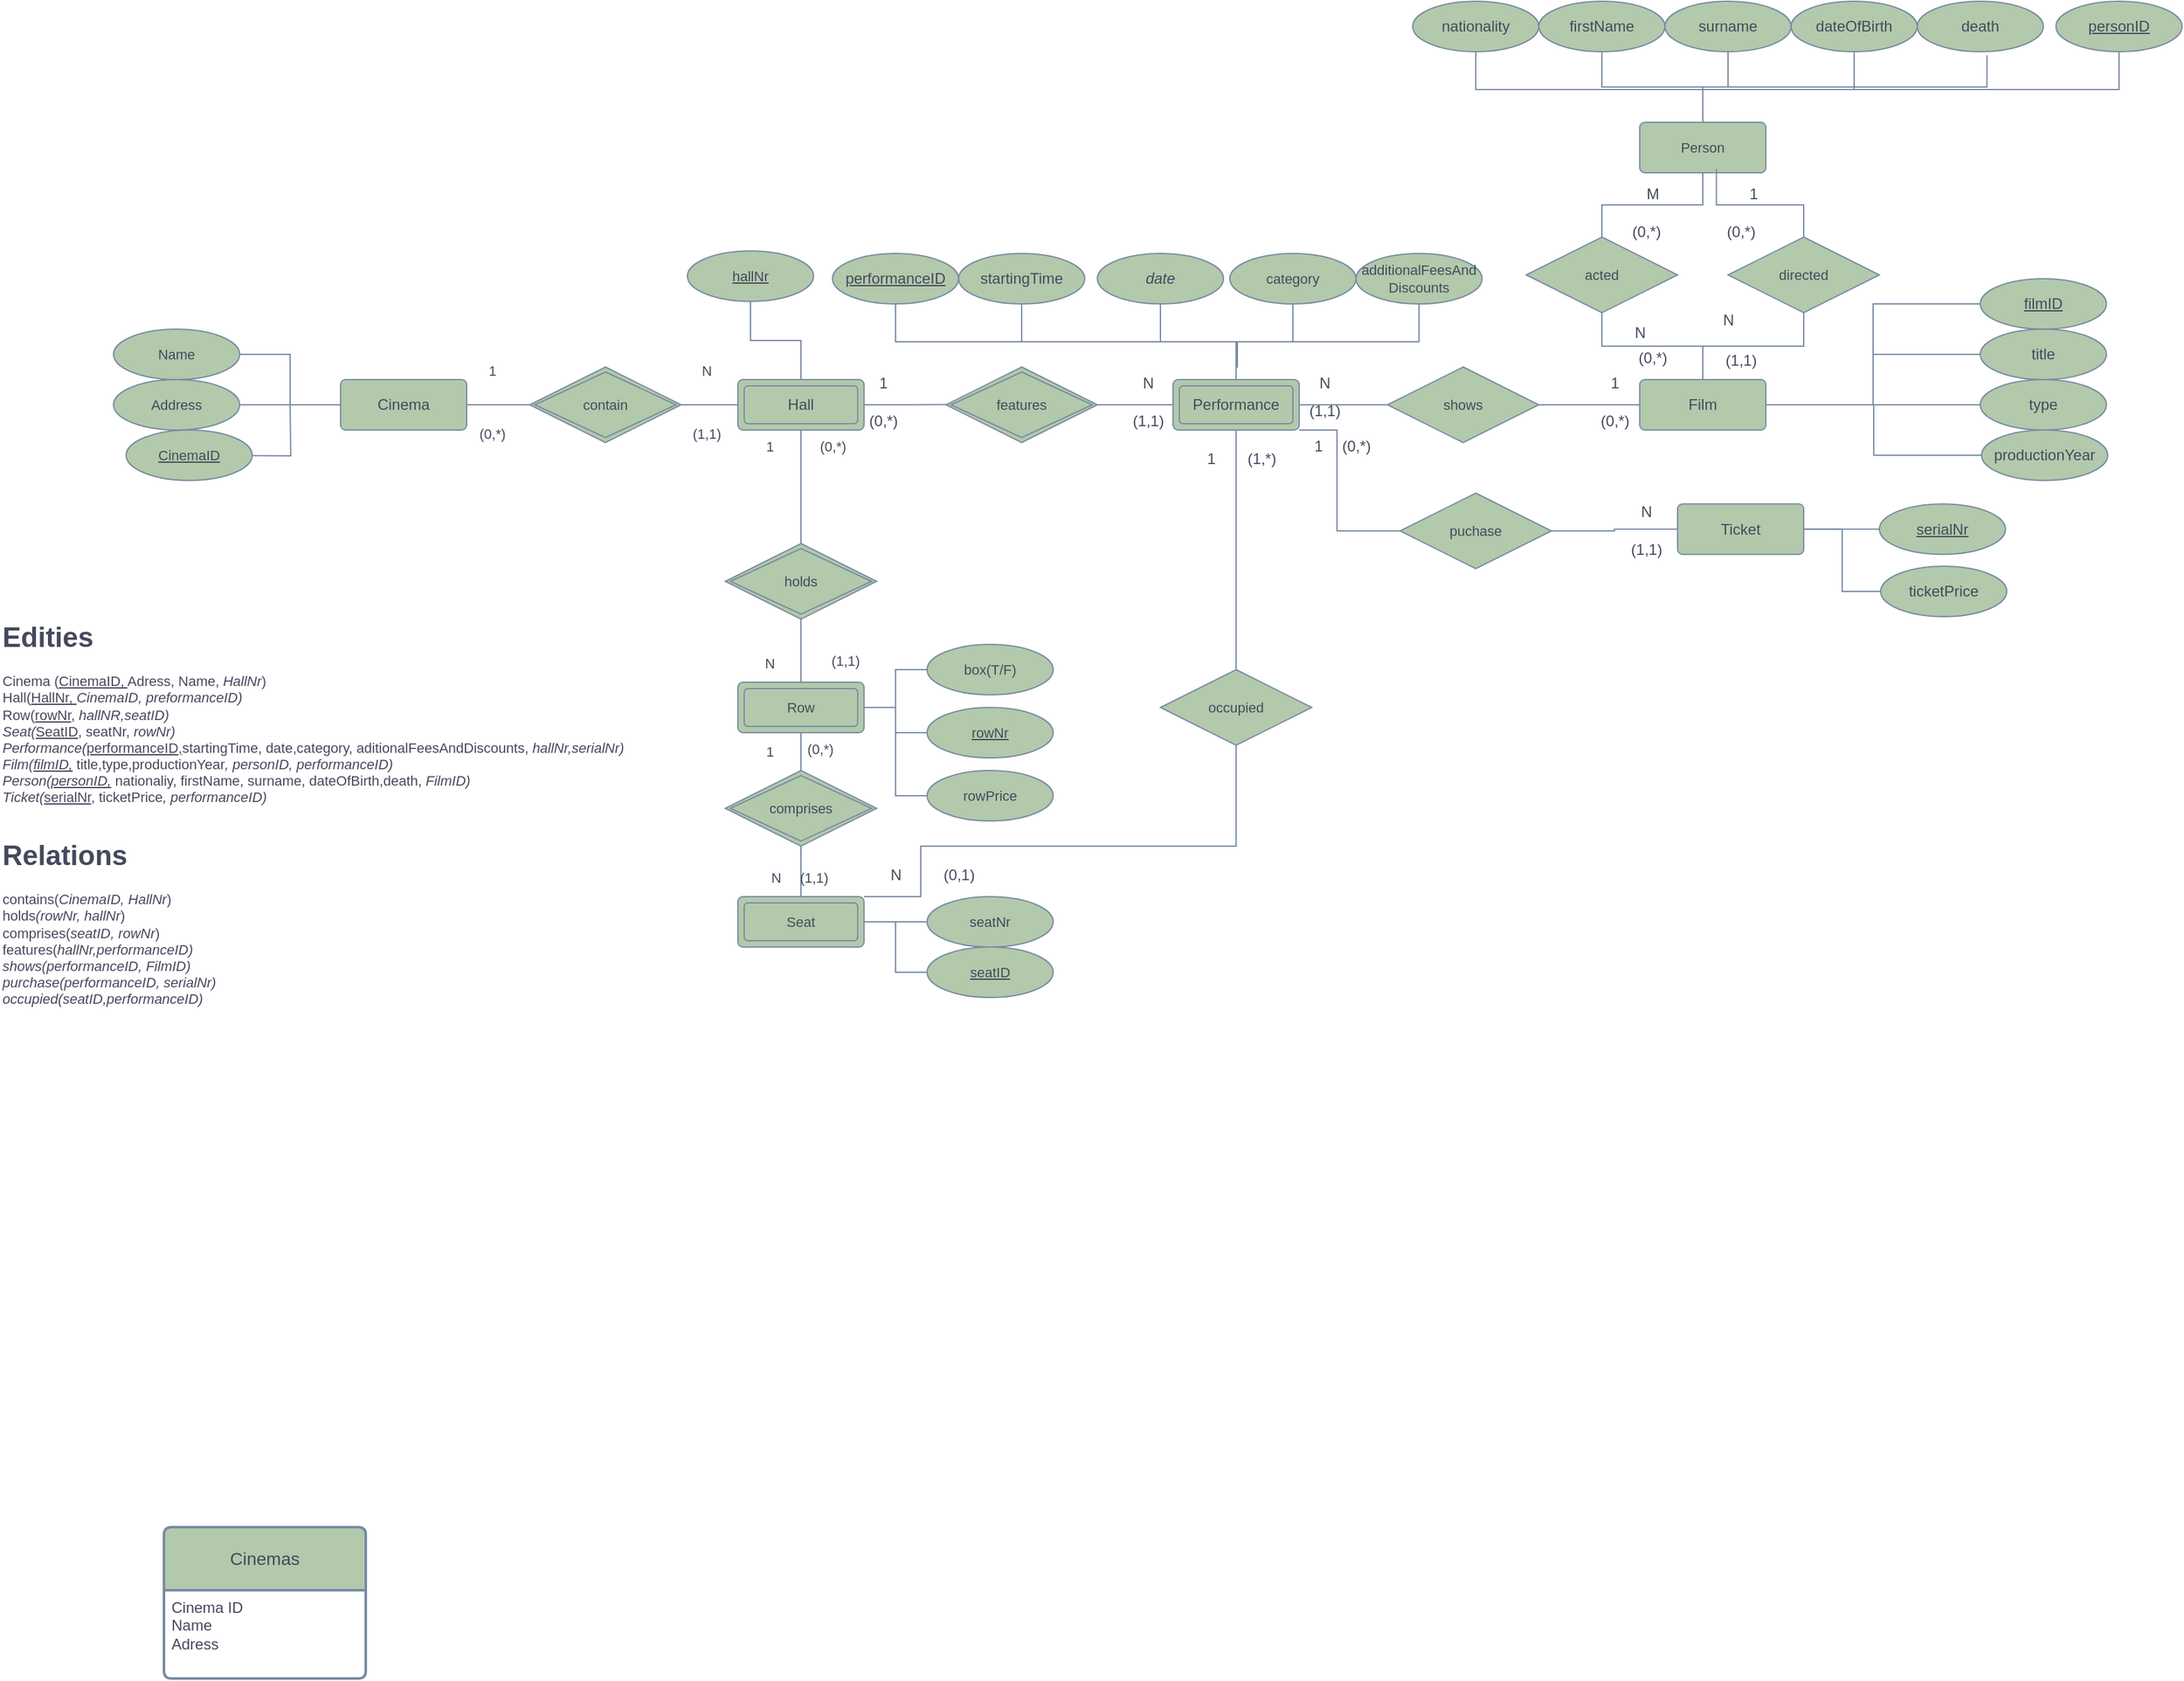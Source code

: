 <mxfile version="26.2.2">
  <diagram name="Seite-1" id="GrV4pbB2SSrvfmWI_e5-">
    <mxGraphModel dx="1853" dy="1804" grid="1" gridSize="10" guides="1" tooltips="1" connect="1" arrows="1" fold="1" page="1" pageScale="1" pageWidth="827" pageHeight="1169" math="0" shadow="0">
      <root>
        <mxCell id="0" />
        <mxCell id="1" parent="0" />
        <mxCell id="GSLwuLtplchv7FERaUMP-1" value="Cinemas" style="swimlane;childLayout=stackLayout;horizontal=1;startSize=50;horizontalStack=0;rounded=1;fontSize=14;fontStyle=0;strokeWidth=2;resizeParent=0;resizeLast=1;shadow=0;dashed=0;align=center;arcSize=4;whiteSpace=wrap;html=1;labelBackgroundColor=none;fillColor=#B2C9AB;strokeColor=#788AA3;fontColor=#46495D;" parent="1" vertex="1">
          <mxGeometry x="-170" y="1010" width="160" height="120" as="geometry" />
        </mxCell>
        <mxCell id="GSLwuLtplchv7FERaUMP-2" value="&lt;div&gt;Cinema ID&lt;/div&gt;Name&lt;div&gt;Adress&lt;/div&gt;" style="align=left;strokeColor=none;fillColor=none;spacingLeft=4;spacingRight=4;fontSize=12;verticalAlign=top;resizable=0;rotatable=0;part=1;html=1;whiteSpace=wrap;labelBackgroundColor=none;fontColor=#46495D;" parent="GSLwuLtplchv7FERaUMP-1" vertex="1">
          <mxGeometry y="50" width="160" height="70" as="geometry" />
        </mxCell>
        <mxCell id="36xcUVD_AX8S52_cwjdj-3" value="Hall" style="rounded=1;arcSize=10;whiteSpace=wrap;html=1;align=center;strokeColor=#788AA3;fontColor=#46495D;fillColor=#B2C9AB;labelBackgroundColor=none;shape=ext;margin=3;double=1;" parent="1" vertex="1">
          <mxGeometry x="285" y="100" width="100" height="40" as="geometry" />
        </mxCell>
        <mxCell id="36xcUVD_AX8S52_cwjdj-8" style="edgeStyle=orthogonalEdgeStyle;rounded=0;orthogonalLoop=1;jettySize=auto;html=1;strokeColor=#788AA3;fontColor=default;fillColor=#B2C9AB;endArrow=none;startFill=0;labelBackgroundColor=none;exitX=1;exitY=0.5;exitDx=0;exitDy=0;" parent="1" source="36xcUVD_AX8S52_cwjdj-88" target="36xcUVD_AX8S52_cwjdj-3" edge="1">
          <mxGeometry relative="1" as="geometry">
            <mxPoint x="240" y="120" as="sourcePoint" />
          </mxGeometry>
        </mxCell>
        <mxCell id="36xcUVD_AX8S52_cwjdj-5" value="Cinema" style="rounded=1;arcSize=10;whiteSpace=wrap;html=1;align=center;strokeColor=#788AA3;fontColor=#46495D;fillColor=#B2C9AB;labelBackgroundColor=none;" parent="1" vertex="1">
          <mxGeometry x="-30" y="100" width="100" height="40" as="geometry" />
        </mxCell>
        <mxCell id="36xcUVD_AX8S52_cwjdj-22" style="edgeStyle=orthogonalEdgeStyle;shape=connector;rounded=0;orthogonalLoop=1;jettySize=auto;html=1;entryX=0;entryY=0.5;entryDx=0;entryDy=0;strokeColor=#788AA3;align=center;verticalAlign=middle;fontFamily=Helvetica;fontSize=11;fontColor=default;labelBackgroundColor=none;startFill=0;endArrow=none;fillColor=#B2C9AB;" parent="1" source="36xcUVD_AX8S52_cwjdj-24" target="36xcUVD_AX8S52_cwjdj-21" edge="1">
          <mxGeometry relative="1" as="geometry" />
        </mxCell>
        <mxCell id="36xcUVD_AX8S52_cwjdj-26" style="edgeStyle=orthogonalEdgeStyle;shape=connector;rounded=0;orthogonalLoop=1;jettySize=auto;html=1;exitX=0.5;exitY=0;exitDx=0;exitDy=0;entryX=0.5;entryY=1;entryDx=0;entryDy=0;strokeColor=#788AA3;align=center;verticalAlign=middle;fontFamily=Helvetica;fontSize=11;fontColor=default;labelBackgroundColor=none;startFill=0;endArrow=none;fillColor=#B2C9AB;" parent="1" source="36xcUVD_AX8S52_cwjdj-28" target="36xcUVD_AX8S52_cwjdj-25" edge="1">
          <mxGeometry relative="1" as="geometry" />
        </mxCell>
        <mxCell id="36xcUVD_AX8S52_cwjdj-131" style="edgeStyle=orthogonalEdgeStyle;shape=connector;rounded=0;orthogonalLoop=1;jettySize=auto;html=1;exitX=0.5;exitY=0;exitDx=0;exitDy=0;entryX=0.5;entryY=1;entryDx=0;entryDy=0;strokeColor=#788AA3;align=center;verticalAlign=middle;fontFamily=Helvetica;fontSize=11;fontColor=default;labelBackgroundColor=none;startFill=0;endArrow=none;fillColor=#B2C9AB;" parent="1" source="36xcUVD_AX8S52_cwjdj-7" target="36xcUVD_AX8S52_cwjdj-130" edge="1">
          <mxGeometry relative="1" as="geometry" />
        </mxCell>
        <mxCell id="36xcUVD_AX8S52_cwjdj-7" value="Film" style="rounded=1;arcSize=10;whiteSpace=wrap;html=1;align=center;strokeColor=#788AA3;fontColor=#46495D;fillColor=#B2C9AB;labelBackgroundColor=none;" parent="1" vertex="1">
          <mxGeometry x="1000" y="100" width="100" height="40" as="geometry" />
        </mxCell>
        <mxCell id="36xcUVD_AX8S52_cwjdj-10" value="" style="edgeStyle=orthogonalEdgeStyle;rounded=0;orthogonalLoop=1;jettySize=auto;html=1;strokeColor=#788AA3;fontColor=default;fillColor=#B2C9AB;endArrow=none;startFill=0;labelBackgroundColor=none;" parent="1" source="36xcUVD_AX8S52_cwjdj-5" edge="1">
          <mxGeometry relative="1" as="geometry">
            <mxPoint x="110" y="120" as="sourcePoint" />
            <mxPoint x="120" y="120" as="targetPoint" />
          </mxGeometry>
        </mxCell>
        <mxCell id="36xcUVD_AX8S52_cwjdj-14" value="" style="edgeStyle=orthogonalEdgeStyle;shape=connector;rounded=0;orthogonalLoop=1;jettySize=auto;html=1;entryX=0.044;entryY=0.495;entryDx=0;entryDy=0;strokeColor=#788AA3;align=center;verticalAlign=middle;fontFamily=Helvetica;fontSize=11;fontColor=default;labelBackgroundColor=none;startFill=0;endArrow=none;fillColor=#B2C9AB;entryPerimeter=0;" parent="1" source="36xcUVD_AX8S52_cwjdj-3" target="36xcUVD_AX8S52_cwjdj-93" edge="1">
          <mxGeometry relative="1" as="geometry">
            <mxPoint x="380" y="120" as="sourcePoint" />
            <mxPoint x="450" y="120" as="targetPoint" />
          </mxGeometry>
        </mxCell>
        <mxCell id="36xcUVD_AX8S52_cwjdj-54" style="edgeStyle=orthogonalEdgeStyle;rounded=0;orthogonalLoop=1;jettySize=auto;html=1;exitX=1;exitY=0.5;exitDx=0;exitDy=0;entryX=0;entryY=0.5;entryDx=0;entryDy=0;strokeColor=#788AA3;fontColor=default;fillColor=#B2C9AB;endArrow=none;startFill=0;labelBackgroundColor=none;" parent="1" source="36xcUVD_AX8S52_cwjdj-93" target="36xcUVD_AX8S52_cwjdj-53" edge="1">
          <mxGeometry relative="1" as="geometry">
            <mxPoint x="570" y="120" as="sourcePoint" />
          </mxGeometry>
        </mxCell>
        <mxCell id="36xcUVD_AX8S52_cwjdj-15" value="Row" style="rounded=1;arcSize=10;whiteSpace=wrap;html=1;align=center;strokeColor=#788AA3;fontFamily=Helvetica;fontSize=11;fontColor=#46495D;labelBackgroundColor=none;fillColor=#B2C9AB;shape=ext;margin=3;double=1;" parent="1" vertex="1">
          <mxGeometry x="285" y="340.0" width="100" height="40" as="geometry" />
        </mxCell>
        <mxCell id="36xcUVD_AX8S52_cwjdj-21" value="Ticket" style="rounded=1;arcSize=10;whiteSpace=wrap;html=1;align=center;strokeColor=#788AA3;fontColor=#46495D;fillColor=#B2C9AB;labelBackgroundColor=none;" parent="1" vertex="1">
          <mxGeometry x="1030" y="198.6" width="100" height="40" as="geometry" />
        </mxCell>
        <mxCell id="36xcUVD_AX8S52_cwjdj-24" value="puchase" style="shape=rhombus;perimeter=rhombusPerimeter;whiteSpace=wrap;html=1;align=center;strokeColor=#788AA3;fontFamily=Helvetica;fontSize=11;fontColor=#46495D;labelBackgroundColor=none;fillColor=#B2C9AB;" parent="1" vertex="1">
          <mxGeometry x="810" y="190" width="120" height="60" as="geometry" />
        </mxCell>
        <mxCell id="36xcUVD_AX8S52_cwjdj-133" style="edgeStyle=orthogonalEdgeStyle;shape=connector;rounded=0;orthogonalLoop=1;jettySize=auto;html=1;strokeColor=#788AA3;align=center;verticalAlign=middle;fontFamily=Helvetica;fontSize=11;fontColor=default;labelBackgroundColor=none;startFill=0;endArrow=none;fillColor=#B2C9AB;" parent="1" source="36xcUVD_AX8S52_cwjdj-25" target="36xcUVD_AX8S52_cwjdj-84" edge="1">
          <mxGeometry relative="1" as="geometry">
            <Array as="points">
              <mxPoint x="1050" y="-130" />
              <mxPoint x="870" y="-130" />
            </Array>
          </mxGeometry>
        </mxCell>
        <mxCell id="36xcUVD_AX8S52_cwjdj-134" style="edgeStyle=orthogonalEdgeStyle;shape=connector;rounded=0;orthogonalLoop=1;jettySize=auto;html=1;exitX=0.5;exitY=0;exitDx=0;exitDy=0;entryX=0.5;entryY=1;entryDx=0;entryDy=0;strokeColor=#788AA3;align=center;verticalAlign=middle;fontFamily=Helvetica;fontSize=11;fontColor=default;labelBackgroundColor=none;startFill=0;endArrow=none;fillColor=#B2C9AB;" parent="1" source="36xcUVD_AX8S52_cwjdj-25" target="36xcUVD_AX8S52_cwjdj-83" edge="1">
          <mxGeometry relative="1" as="geometry" />
        </mxCell>
        <mxCell id="36xcUVD_AX8S52_cwjdj-135" style="edgeStyle=orthogonalEdgeStyle;shape=connector;rounded=0;orthogonalLoop=1;jettySize=auto;html=1;entryX=0.5;entryY=1;entryDx=0;entryDy=0;strokeColor=#788AA3;align=center;verticalAlign=middle;fontFamily=Helvetica;fontSize=11;fontColor=default;labelBackgroundColor=none;startFill=0;endArrow=none;fillColor=#B2C9AB;" parent="1" source="36xcUVD_AX8S52_cwjdj-25" target="36xcUVD_AX8S52_cwjdj-82" edge="1">
          <mxGeometry relative="1" as="geometry" />
        </mxCell>
        <mxCell id="36xcUVD_AX8S52_cwjdj-136" style="edgeStyle=orthogonalEdgeStyle;shape=connector;rounded=0;orthogonalLoop=1;jettySize=auto;html=1;entryX=0.5;entryY=1;entryDx=0;entryDy=0;strokeColor=#788AA3;align=center;verticalAlign=middle;fontFamily=Helvetica;fontSize=11;fontColor=default;labelBackgroundColor=none;startFill=0;endArrow=none;fillColor=#B2C9AB;" parent="1" source="36xcUVD_AX8S52_cwjdj-25" target="36xcUVD_AX8S52_cwjdj-86" edge="1">
          <mxGeometry relative="1" as="geometry">
            <Array as="points">
              <mxPoint x="1050" y="-130" />
              <mxPoint x="1170" y="-130" />
            </Array>
          </mxGeometry>
        </mxCell>
        <mxCell id="36xcUVD_AX8S52_cwjdj-25" value="Person" style="rounded=1;arcSize=10;whiteSpace=wrap;html=1;align=center;strokeColor=#788AA3;fontFamily=Helvetica;fontSize=11;fontColor=#46495D;labelBackgroundColor=none;fillColor=#B2C9AB;" parent="1" vertex="1">
          <mxGeometry x="1000" y="-104" width="100" height="40" as="geometry" />
        </mxCell>
        <mxCell id="36xcUVD_AX8S52_cwjdj-27" value="" style="edgeStyle=orthogonalEdgeStyle;shape=connector;rounded=0;orthogonalLoop=1;jettySize=auto;html=1;exitX=0.5;exitY=0;exitDx=0;exitDy=0;entryX=0.5;entryY=1;entryDx=0;entryDy=0;strokeColor=#788AA3;align=center;verticalAlign=middle;fontFamily=Helvetica;fontSize=11;fontColor=default;labelBackgroundColor=none;startFill=0;endArrow=none;fillColor=#B2C9AB;" parent="1" source="36xcUVD_AX8S52_cwjdj-7" target="36xcUVD_AX8S52_cwjdj-28" edge="1">
          <mxGeometry relative="1" as="geometry">
            <mxPoint x="1050" y="97" as="sourcePoint" />
            <mxPoint x="1050" y="-3" as="targetPoint" />
          </mxGeometry>
        </mxCell>
        <mxCell id="36xcUVD_AX8S52_cwjdj-28" value="acted" style="shape=rhombus;perimeter=rhombusPerimeter;whiteSpace=wrap;html=1;align=center;strokeColor=#788AA3;fontFamily=Helvetica;fontSize=11;fontColor=#46495D;labelBackgroundColor=none;fillColor=#B2C9AB;" parent="1" vertex="1">
          <mxGeometry x="910" y="-13" width="120" height="60" as="geometry" />
        </mxCell>
        <mxCell id="36xcUVD_AX8S52_cwjdj-39" style="edgeStyle=orthogonalEdgeStyle;shape=connector;rounded=0;orthogonalLoop=1;jettySize=auto;html=1;exitX=1;exitY=0.5;exitDx=0;exitDy=0;entryX=0;entryY=0.5;entryDx=0;entryDy=0;strokeColor=#788AA3;align=center;verticalAlign=middle;fontFamily=Helvetica;fontSize=11;fontColor=default;labelBackgroundColor=none;startFill=0;endArrow=none;fillColor=#B2C9AB;" parent="1" source="36xcUVD_AX8S52_cwjdj-36" target="36xcUVD_AX8S52_cwjdj-5" edge="1">
          <mxGeometry relative="1" as="geometry" />
        </mxCell>
        <mxCell id="36xcUVD_AX8S52_cwjdj-36" value="Name" style="ellipse;whiteSpace=wrap;html=1;align=center;strokeColor=#788AA3;fontFamily=Helvetica;fontSize=11;fontColor=#46495D;labelBackgroundColor=none;fillColor=#B2C9AB;" parent="1" vertex="1">
          <mxGeometry x="-210" y="60" width="100" height="40" as="geometry" />
        </mxCell>
        <mxCell id="36xcUVD_AX8S52_cwjdj-40" style="edgeStyle=orthogonalEdgeStyle;shape=connector;rounded=0;orthogonalLoop=1;jettySize=auto;html=1;exitX=1;exitY=0.5;exitDx=0;exitDy=0;strokeColor=#788AA3;align=center;verticalAlign=middle;fontFamily=Helvetica;fontSize=11;fontColor=default;labelBackgroundColor=none;startFill=0;endArrow=none;fillColor=#B2C9AB;" parent="1" source="36xcUVD_AX8S52_cwjdj-37" edge="1">
          <mxGeometry relative="1" as="geometry">
            <mxPoint x="-30" y="120" as="targetPoint" />
          </mxGeometry>
        </mxCell>
        <mxCell id="36xcUVD_AX8S52_cwjdj-37" value="Address" style="ellipse;whiteSpace=wrap;html=1;align=center;strokeColor=#788AA3;fontFamily=Helvetica;fontSize=11;fontColor=#46495D;labelBackgroundColor=none;fillColor=#B2C9AB;" parent="1" vertex="1">
          <mxGeometry x="-210" y="100" width="100" height="40" as="geometry" />
        </mxCell>
        <mxCell id="36xcUVD_AX8S52_cwjdj-41" style="edgeStyle=orthogonalEdgeStyle;shape=connector;rounded=0;orthogonalLoop=1;jettySize=auto;html=1;strokeColor=#788AA3;align=center;verticalAlign=middle;fontFamily=Helvetica;fontSize=11;fontColor=default;labelBackgroundColor=none;startFill=0;endArrow=none;fillColor=#B2C9AB;" parent="1" edge="1">
          <mxGeometry relative="1" as="geometry">
            <mxPoint x="-70" y="120" as="targetPoint" />
            <mxPoint x="-140" y="160" as="sourcePoint" />
          </mxGeometry>
        </mxCell>
        <mxCell id="36xcUVD_AX8S52_cwjdj-38" value="&lt;u&gt;CinemaID&lt;/u&gt;" style="ellipse;whiteSpace=wrap;html=1;align=center;strokeColor=#788AA3;fontFamily=Helvetica;fontSize=11;fontColor=#46495D;labelBackgroundColor=none;fillColor=#B2C9AB;" parent="1" vertex="1">
          <mxGeometry x="-200" y="140" width="100" height="40" as="geometry" />
        </mxCell>
        <mxCell id="36xcUVD_AX8S52_cwjdj-44" value="&lt;h1 style=&quot;margin-top: 0px;&quot;&gt;Edities&amp;nbsp;&lt;/h1&gt;&lt;div&gt;Cinema (&lt;u&gt;CinemaID, &lt;/u&gt;Adress, Name, &lt;i&gt;HallNr&lt;/i&gt;)&lt;/div&gt;&lt;div&gt;Hall(&lt;u&gt;HallNr, &lt;/u&gt;&lt;i&gt;CinemaID, preformanceID)&lt;/i&gt;&lt;/div&gt;&lt;div&gt;Row(&lt;u&gt;rowNr&lt;/u&gt;, &lt;i&gt;hallNR,seatID)&lt;/i&gt;&lt;/div&gt;&lt;div&gt;&lt;i&gt;Seat(&lt;/i&gt;&lt;u&gt;SeatID,&lt;/u&gt;&amp;nbsp;seatNr, &lt;i&gt;rowNr)&lt;/i&gt;&lt;/div&gt;&lt;div&gt;&lt;i&gt;Performance(&lt;/i&gt;&lt;u style=&quot;&quot;&gt;performanceID&lt;/u&gt;&lt;u&gt;,&lt;/u&gt;startingTime, date,category, aditionalFeesAndDiscounts,&lt;span style=&quot;background-color: transparent; color: light-dark(rgb(70, 73, 93), rgb(170, 173, 190));&quot;&gt;&amp;nbsp;&lt;/span&gt;&lt;i style=&quot;background-color: transparent; color: light-dark(rgb(70, 73, 93), rgb(170, 173, 190));&quot;&gt;hallNr,serialNr)&lt;/i&gt;&lt;/div&gt;&lt;div&gt;&lt;span style=&quot;background-color: transparent; color: light-dark(rgb(70, 73, 93), rgb(170, 173, 190));&quot;&gt;&lt;i&gt;Film(&lt;/i&gt;&lt;u style=&quot;font-style: italic;&quot;&gt;filmID,&lt;/u&gt; title,type,productionYear&lt;/span&gt;&lt;i style=&quot;background-color: transparent; color: light-dark(rgb(70, 73, 93), rgb(170, 173, 190));&quot;&gt;, personID, performanceID)&lt;/i&gt;&lt;/div&gt;&lt;div&gt;&lt;span style=&quot;background-color: transparent; color: light-dark(rgb(70, 73, 93), rgb(170, 173, 190));&quot;&gt;&lt;i&gt;Person(&lt;/i&gt;&lt;u style=&quot;font-style: italic;&quot;&gt;personID,&lt;/u&gt;&amp;nbsp;nationaliy, firstName, surname, dateOfBirth,death,&lt;i&gt; FilmID)&lt;/i&gt;&lt;/span&gt;&lt;/div&gt;&lt;div&gt;&lt;span style=&quot;background-color: transparent; color: light-dark(rgb(70, 73, 93), rgb(170, 173, 190));&quot;&gt;&lt;i&gt;Ticket(&lt;/i&gt;&lt;u&gt;serialNr&lt;/u&gt;, ticketPrice&lt;i&gt;, performanceID)&lt;/i&gt;&lt;/span&gt;&lt;/div&gt;&lt;div&gt;&lt;i&gt;&lt;br&gt;&lt;/i&gt;&lt;/div&gt;&lt;div&gt;&lt;i&gt;&lt;br&gt;&lt;/i&gt;&lt;/div&gt;&lt;h1 style=&quot;margin-top: 0px;&quot;&gt;Relations&lt;/h1&gt;&lt;div&gt;contains(&lt;i&gt;CinemaID, HallNr&lt;/i&gt;)&lt;/div&gt;&lt;div&gt;holds&lt;i&gt;(rowNr, hallNr&lt;/i&gt;)&lt;/div&gt;&lt;div&gt;comprises(&lt;i&gt;seatID, rowNr&lt;/i&gt;)&lt;/div&gt;&lt;div&gt;features(&lt;i&gt;hallNr,performanceID)&lt;/i&gt;&lt;/div&gt;&lt;div&gt;&lt;i&gt;shows(performanceID, FilmID)&lt;/i&gt;&lt;/div&gt;&lt;div&gt;&lt;i&gt;purchase(performanceID, serialNr)&lt;/i&gt;&lt;/div&gt;&lt;div&gt;&lt;i&gt;occupied(seatID,performanceID)&lt;/i&gt;&lt;/div&gt;&lt;div&gt;&lt;br&gt;&lt;/div&gt;" style="text;html=1;whiteSpace=wrap;overflow=hidden;rounded=0;fontFamily=Helvetica;fontSize=11;fontColor=#46495D;labelBackgroundColor=none;" parent="1" vertex="1">
          <mxGeometry x="-300" y="284.6" width="520" height="490" as="geometry" />
        </mxCell>
        <mxCell id="36xcUVD_AX8S52_cwjdj-46" style="edgeStyle=orthogonalEdgeStyle;shape=connector;rounded=0;orthogonalLoop=1;jettySize=auto;html=1;strokeColor=#788AA3;align=center;verticalAlign=middle;fontFamily=Helvetica;fontSize=11;fontColor=default;labelBackgroundColor=none;startFill=0;endArrow=none;fillColor=#B2C9AB;" parent="1" source="36xcUVD_AX8S52_cwjdj-45" target="36xcUVD_AX8S52_cwjdj-3" edge="1">
          <mxGeometry relative="1" as="geometry" />
        </mxCell>
        <mxCell id="36xcUVD_AX8S52_cwjdj-45" value="&lt;u&gt;hallNr&lt;/u&gt;" style="ellipse;whiteSpace=wrap;html=1;align=center;strokeColor=#788AA3;fontFamily=Helvetica;fontSize=11;fontColor=#46495D;labelBackgroundColor=none;fillColor=#B2C9AB;" parent="1" vertex="1">
          <mxGeometry x="245" y="-2" width="100" height="40" as="geometry" />
        </mxCell>
        <mxCell id="36xcUVD_AX8S52_cwjdj-47" value="N" style="text;html=1;align=center;verticalAlign=middle;resizable=0;points=[];autosize=1;strokeColor=none;fillColor=none;fontFamily=Helvetica;fontSize=11;fontColor=#46495D;labelBackgroundColor=none;" parent="1" vertex="1">
          <mxGeometry x="245" y="78" width="30" height="30" as="geometry" />
        </mxCell>
        <mxCell id="36xcUVD_AX8S52_cwjdj-48" value="1" style="text;html=1;align=center;verticalAlign=middle;resizable=0;points=[];autosize=1;strokeColor=none;fillColor=none;fontFamily=Helvetica;fontSize=11;fontColor=#46495D;labelBackgroundColor=none;" parent="1" vertex="1">
          <mxGeometry x="75" y="78" width="30" height="30" as="geometry" />
        </mxCell>
        <mxCell id="36xcUVD_AX8S52_cwjdj-49" value="(0,*)" style="text;html=1;align=center;verticalAlign=middle;resizable=0;points=[];autosize=1;strokeColor=none;fillColor=none;fontFamily=Helvetica;fontSize=11;fontColor=#46495D;labelBackgroundColor=none;" parent="1" vertex="1">
          <mxGeometry x="70" y="128" width="40" height="30" as="geometry" />
        </mxCell>
        <mxCell id="36xcUVD_AX8S52_cwjdj-50" value="(1,1)" style="text;html=1;align=center;verticalAlign=middle;resizable=0;points=[];autosize=1;strokeColor=none;fillColor=none;fontFamily=Helvetica;fontSize=11;fontColor=#46495D;labelBackgroundColor=none;" parent="1" vertex="1">
          <mxGeometry x="235" y="128" width="50" height="30" as="geometry" />
        </mxCell>
        <mxCell id="36xcUVD_AX8S52_cwjdj-52" style="edgeStyle=orthogonalEdgeStyle;shape=connector;rounded=0;orthogonalLoop=1;jettySize=auto;html=1;strokeColor=#788AA3;align=center;verticalAlign=middle;fontFamily=Helvetica;fontSize=11;fontColor=default;labelBackgroundColor=none;startFill=0;endArrow=none;fillColor=#B2C9AB;entryX=1;entryY=0.5;entryDx=0;entryDy=0;exitX=0;exitY=0.5;exitDx=0;exitDy=0;" parent="1" source="36xcUVD_AX8S52_cwjdj-51" target="36xcUVD_AX8S52_cwjdj-7" edge="1">
          <mxGeometry relative="1" as="geometry">
            <mxPoint x="1270.0" y="100.004" as="sourcePoint" />
            <mxPoint x="1049.966" y="149.97" as="targetPoint" />
          </mxGeometry>
        </mxCell>
        <mxCell id="36xcUVD_AX8S52_cwjdj-51" value="&lt;u&gt;filmID&lt;/u&gt;" style="ellipse;whiteSpace=wrap;html=1;align=center;labelBackgroundColor=none;fillColor=#B2C9AB;strokeColor=#788AA3;fontColor=#46495D;" parent="1" vertex="1">
          <mxGeometry x="1270" y="20" width="100" height="40" as="geometry" />
        </mxCell>
        <mxCell id="36xcUVD_AX8S52_cwjdj-56" style="edgeStyle=orthogonalEdgeStyle;shape=connector;rounded=0;orthogonalLoop=1;jettySize=auto;html=1;exitX=1;exitY=0.5;exitDx=0;exitDy=0;entryX=0;entryY=0.5;entryDx=0;entryDy=0;strokeColor=#788AA3;align=center;verticalAlign=middle;fontFamily=Helvetica;fontSize=11;fontColor=default;labelBackgroundColor=none;startFill=0;endArrow=none;fillColor=#B2C9AB;" parent="1" source="36xcUVD_AX8S52_cwjdj-53" target="36xcUVD_AX8S52_cwjdj-55" edge="1">
          <mxGeometry relative="1" as="geometry" />
        </mxCell>
        <mxCell id="NE1lq5NuZVxHEz-jjoYr-4" style="edgeStyle=orthogonalEdgeStyle;rounded=0;orthogonalLoop=1;jettySize=auto;html=1;exitX=1;exitY=1;exitDx=0;exitDy=0;entryX=0;entryY=0.5;entryDx=0;entryDy=0;endArrow=none;startFill=0;labelBackgroundColor=none;strokeColor=#788AA3;fontColor=default;" parent="1" source="36xcUVD_AX8S52_cwjdj-53" target="36xcUVD_AX8S52_cwjdj-24" edge="1">
          <mxGeometry relative="1" as="geometry">
            <Array as="points">
              <mxPoint x="760" y="140" />
              <mxPoint x="760" y="220" />
            </Array>
          </mxGeometry>
        </mxCell>
        <mxCell id="36xcUVD_AX8S52_cwjdj-53" value="Performance" style="rounded=1;arcSize=10;whiteSpace=wrap;html=1;align=center;strokeColor=#788AA3;fontColor=#46495D;fillColor=#B2C9AB;labelBackgroundColor=none;shape=ext;margin=3;double=1;" parent="1" vertex="1">
          <mxGeometry x="630" y="100" width="100" height="40" as="geometry" />
        </mxCell>
        <mxCell id="36xcUVD_AX8S52_cwjdj-57" style="edgeStyle=orthogonalEdgeStyle;shape=connector;rounded=0;orthogonalLoop=1;jettySize=auto;html=1;exitX=1;exitY=0.5;exitDx=0;exitDy=0;strokeColor=#788AA3;align=center;verticalAlign=middle;fontFamily=Helvetica;fontSize=11;fontColor=default;labelBackgroundColor=none;startFill=0;endArrow=none;fillColor=#B2C9AB;entryX=0;entryY=0.5;entryDx=0;entryDy=0;" parent="1" source="36xcUVD_AX8S52_cwjdj-55" target="36xcUVD_AX8S52_cwjdj-7" edge="1">
          <mxGeometry relative="1" as="geometry">
            <mxPoint x="1010" y="120" as="targetPoint" />
          </mxGeometry>
        </mxCell>
        <mxCell id="36xcUVD_AX8S52_cwjdj-55" value="shows" style="shape=rhombus;perimeter=rhombusPerimeter;whiteSpace=wrap;html=1;align=center;strokeColor=#788AA3;fontFamily=Helvetica;fontSize=11;fontColor=#46495D;labelBackgroundColor=none;fillColor=#B2C9AB;" parent="1" vertex="1">
          <mxGeometry x="800" y="90" width="120" height="60" as="geometry" />
        </mxCell>
        <mxCell id="36xcUVD_AX8S52_cwjdj-60" style="edgeStyle=orthogonalEdgeStyle;shape=connector;rounded=0;orthogonalLoop=1;jettySize=auto;html=1;entryX=1;entryY=0.5;entryDx=0;entryDy=0;strokeColor=#788AA3;align=center;verticalAlign=middle;fontFamily=Helvetica;fontSize=11;fontColor=default;labelBackgroundColor=none;startFill=0;endArrow=none;fillColor=#B2C9AB;" parent="1" source="36xcUVD_AX8S52_cwjdj-59" target="36xcUVD_AX8S52_cwjdj-15" edge="1">
          <mxGeometry relative="1" as="geometry" />
        </mxCell>
        <mxCell id="36xcUVD_AX8S52_cwjdj-59" value="box(T/F)" style="ellipse;whiteSpace=wrap;html=1;align=center;strokeColor=#788AA3;fontFamily=Helvetica;fontSize=11;fontColor=#46495D;labelBackgroundColor=none;fillColor=#B2C9AB;" parent="1" vertex="1">
          <mxGeometry x="435" y="310" width="100" height="40" as="geometry" />
        </mxCell>
        <mxCell id="36xcUVD_AX8S52_cwjdj-62" value="" style="edgeStyle=orthogonalEdgeStyle;rounded=0;orthogonalLoop=1;jettySize=auto;html=1;strokeColor=#788AA3;fontColor=default;fillColor=#B2C9AB;entryX=0.5;entryY=0;entryDx=0;entryDy=0;endArrow=none;startFill=0;labelBackgroundColor=none;exitX=0.5;exitY=1;exitDx=0;exitDy=0;" parent="1" source="36xcUVD_AX8S52_cwjdj-3" target="36xcUVD_AX8S52_cwjdj-90" edge="1">
          <mxGeometry relative="1" as="geometry">
            <mxPoint x="330" y="140" as="sourcePoint" />
            <mxPoint x="330" y="158" as="targetPoint" />
          </mxGeometry>
        </mxCell>
        <mxCell id="36xcUVD_AX8S52_cwjdj-66" style="edgeStyle=orthogonalEdgeStyle;shape=connector;rounded=0;orthogonalLoop=1;jettySize=auto;html=1;entryX=0.5;entryY=1;entryDx=0;entryDy=0;strokeColor=#788AA3;align=center;verticalAlign=middle;fontFamily=Helvetica;fontSize=11;fontColor=default;labelBackgroundColor=none;startFill=0;endArrow=none;fillColor=#B2C9AB;exitX=0.5;exitY=0;exitDx=0;exitDy=0;" parent="1" source="36xcUVD_AX8S52_cwjdj-92" target="36xcUVD_AX8S52_cwjdj-15" edge="1">
          <mxGeometry relative="1" as="geometry">
            <mxPoint x="335" y="420.0" as="sourcePoint" />
          </mxGeometry>
        </mxCell>
        <mxCell id="MxsQFhD_GSmuta-QH-EN-6" style="edgeStyle=orthogonalEdgeStyle;shape=connector;rounded=0;orthogonalLoop=1;jettySize=auto;html=1;exitX=0.5;exitY=0;exitDx=0;exitDy=0;entryX=0.5;entryY=1;entryDx=0;entryDy=0;strokeColor=#788AA3;align=center;verticalAlign=middle;fontFamily=Helvetica;fontSize=11;fontColor=default;labelBackgroundColor=none;startFill=0;endArrow=none;fillColor=#B2C9AB;" edge="1" parent="1" source="MxsQFhD_GSmuta-QH-EN-8" target="36xcUVD_AX8S52_cwjdj-53">
          <mxGeometry relative="1" as="geometry">
            <Array as="points" />
          </mxGeometry>
        </mxCell>
        <mxCell id="36xcUVD_AX8S52_cwjdj-65" value="Seat" style="rounded=1;arcSize=10;whiteSpace=wrap;html=1;align=center;strokeColor=#788AA3;fontFamily=Helvetica;fontSize=11;fontColor=#46495D;labelBackgroundColor=none;fillColor=#B2C9AB;shape=ext;margin=3;double=1;" parent="1" vertex="1">
          <mxGeometry x="285" y="510.0" width="100" height="40" as="geometry" />
        </mxCell>
        <mxCell id="36xcUVD_AX8S52_cwjdj-68" value="" style="edgeStyle=orthogonalEdgeStyle;shape=connector;rounded=0;orthogonalLoop=1;jettySize=auto;html=1;entryX=0.5;entryY=1;entryDx=0;entryDy=0;strokeColor=#788AA3;align=center;verticalAlign=middle;fontFamily=Helvetica;fontSize=11;fontColor=default;labelBackgroundColor=none;startFill=0;endArrow=none;fillColor=#B2C9AB;" parent="1" source="36xcUVD_AX8S52_cwjdj-15" target="36xcUVD_AX8S52_cwjdj-90" edge="1">
          <mxGeometry relative="1" as="geometry">
            <mxPoint x="340" y="515.55" as="sourcePoint" />
            <mxPoint x="340" y="505.55" as="targetPoint" />
          </mxGeometry>
        </mxCell>
        <mxCell id="36xcUVD_AX8S52_cwjdj-70" value="" style="edgeStyle=orthogonalEdgeStyle;shape=connector;rounded=0;orthogonalLoop=1;jettySize=auto;html=1;entryX=0.5;entryY=1;entryDx=0;entryDy=0;strokeColor=#788AA3;align=center;verticalAlign=middle;fontFamily=Helvetica;fontSize=11;fontColor=default;labelBackgroundColor=none;startFill=0;endArrow=none;fillColor=#B2C9AB;" parent="1" source="36xcUVD_AX8S52_cwjdj-65" target="36xcUVD_AX8S52_cwjdj-92" edge="1">
          <mxGeometry relative="1" as="geometry">
            <mxPoint x="335" y="495.0" as="sourcePoint" />
            <mxPoint x="335" y="480.0" as="targetPoint" />
          </mxGeometry>
        </mxCell>
        <mxCell id="36xcUVD_AX8S52_cwjdj-72" style="edgeStyle=orthogonalEdgeStyle;shape=connector;rounded=0;orthogonalLoop=1;jettySize=auto;html=1;entryX=1;entryY=0.5;entryDx=0;entryDy=0;strokeColor=#788AA3;align=center;verticalAlign=middle;fontFamily=Helvetica;fontSize=11;fontColor=default;labelBackgroundColor=none;startFill=0;endArrow=none;fillColor=#B2C9AB;" parent="1" source="36xcUVD_AX8S52_cwjdj-71" target="36xcUVD_AX8S52_cwjdj-7" edge="1">
          <mxGeometry relative="1" as="geometry" />
        </mxCell>
        <mxCell id="36xcUVD_AX8S52_cwjdj-71" value="title" style="ellipse;whiteSpace=wrap;html=1;align=center;labelBackgroundColor=none;fillColor=#B2C9AB;strokeColor=#788AA3;fontColor=#46495D;" parent="1" vertex="1">
          <mxGeometry x="1270" y="60" width="100" height="40" as="geometry" />
        </mxCell>
        <mxCell id="36xcUVD_AX8S52_cwjdj-74" style="edgeStyle=orthogonalEdgeStyle;shape=connector;rounded=0;orthogonalLoop=1;jettySize=auto;html=1;exitX=0.5;exitY=1;exitDx=0;exitDy=0;entryX=0.5;entryY=0;entryDx=0;entryDy=0;strokeColor=#788AA3;align=center;verticalAlign=middle;fontFamily=Helvetica;fontSize=11;fontColor=default;labelBackgroundColor=none;startFill=0;endArrow=none;fillColor=#B2C9AB;" parent="1" source="36xcUVD_AX8S52_cwjdj-73" target="36xcUVD_AX8S52_cwjdj-53" edge="1">
          <mxGeometry relative="1" as="geometry" />
        </mxCell>
        <mxCell id="36xcUVD_AX8S52_cwjdj-73" value="&lt;i&gt;date&lt;/i&gt;" style="ellipse;whiteSpace=wrap;html=1;align=center;labelBackgroundColor=none;fillColor=#B2C9AB;strokeColor=#788AA3;fontColor=#46495D;" parent="1" vertex="1">
          <mxGeometry x="570" width="100" height="40" as="geometry" />
        </mxCell>
        <mxCell id="36xcUVD_AX8S52_cwjdj-77" style="edgeStyle=orthogonalEdgeStyle;shape=connector;rounded=0;orthogonalLoop=1;jettySize=auto;html=1;strokeColor=#788AA3;align=center;verticalAlign=middle;fontFamily=Helvetica;fontSize=11;fontColor=default;labelBackgroundColor=none;startFill=0;endArrow=none;fillColor=#B2C9AB;exitX=0.5;exitY=1;exitDx=0;exitDy=0;" parent="1" source="36xcUVD_AX8S52_cwjdj-76" target="36xcUVD_AX8S52_cwjdj-53" edge="1">
          <mxGeometry relative="1" as="geometry" />
        </mxCell>
        <mxCell id="36xcUVD_AX8S52_cwjdj-76" value="startingTime" style="ellipse;whiteSpace=wrap;html=1;align=center;labelBackgroundColor=none;fillColor=#B2C9AB;strokeColor=#788AA3;fontColor=#46495D;" parent="1" vertex="1">
          <mxGeometry x="460" width="100" height="40" as="geometry" />
        </mxCell>
        <mxCell id="36xcUVD_AX8S52_cwjdj-79" style="edgeStyle=orthogonalEdgeStyle;shape=connector;rounded=0;orthogonalLoop=1;jettySize=auto;html=1;entryX=1;entryY=0.5;entryDx=0;entryDy=0;strokeColor=#788AA3;align=center;verticalAlign=middle;fontFamily=Helvetica;fontSize=11;fontColor=default;labelBackgroundColor=none;startFill=0;endArrow=none;fillColor=#B2C9AB;exitX=0;exitY=0.5;exitDx=0;exitDy=0;" parent="1" source="36xcUVD_AX8S52_cwjdj-78" target="36xcUVD_AX8S52_cwjdj-21" edge="1">
          <mxGeometry relative="1" as="geometry" />
        </mxCell>
        <mxCell id="36xcUVD_AX8S52_cwjdj-78" value="&lt;u&gt;serialNr&lt;/u&gt;" style="ellipse;whiteSpace=wrap;html=1;align=center;labelBackgroundColor=none;fillColor=#B2C9AB;strokeColor=#788AA3;fontColor=#46495D;" parent="1" vertex="1">
          <mxGeometry x="1190" y="198.6" width="100" height="40" as="geometry" />
        </mxCell>
        <mxCell id="36xcUVD_AX8S52_cwjdj-82" value="surname" style="ellipse;whiteSpace=wrap;html=1;align=center;labelBackgroundColor=none;fillColor=#B2C9AB;strokeColor=#788AA3;fontColor=#46495D;" parent="1" vertex="1">
          <mxGeometry x="1020" y="-200" width="100" height="40" as="geometry" />
        </mxCell>
        <mxCell id="36xcUVD_AX8S52_cwjdj-83" value="firstName" style="ellipse;whiteSpace=wrap;html=1;align=center;labelBackgroundColor=none;fillColor=#B2C9AB;strokeColor=#788AA3;fontColor=#46495D;" parent="1" vertex="1">
          <mxGeometry x="920" y="-200" width="100" height="40" as="geometry" />
        </mxCell>
        <mxCell id="36xcUVD_AX8S52_cwjdj-84" value="nationality" style="ellipse;whiteSpace=wrap;html=1;align=center;labelBackgroundColor=none;fillColor=#B2C9AB;strokeColor=#788AA3;fontColor=#46495D;" parent="1" vertex="1">
          <mxGeometry x="820" y="-200" width="100" height="40" as="geometry" />
        </mxCell>
        <mxCell id="36xcUVD_AX8S52_cwjdj-86" value="dateOfBirth" style="ellipse;whiteSpace=wrap;html=1;align=center;labelBackgroundColor=none;fillColor=#B2C9AB;strokeColor=#788AA3;fontColor=#46495D;" parent="1" vertex="1">
          <mxGeometry x="1120" y="-200" width="100" height="40" as="geometry" />
        </mxCell>
        <mxCell id="36xcUVD_AX8S52_cwjdj-87" value="death" style="ellipse;whiteSpace=wrap;html=1;align=center;labelBackgroundColor=none;fillColor=#B2C9AB;strokeColor=#788AA3;fontColor=#46495D;" parent="1" vertex="1">
          <mxGeometry x="1220" y="-200" width="100" height="40" as="geometry" />
        </mxCell>
        <mxCell id="36xcUVD_AX8S52_cwjdj-88" value="contain" style="shape=rhombus;double=1;perimeter=rhombusPerimeter;whiteSpace=wrap;html=1;align=center;strokeColor=#788AA3;fontFamily=Helvetica;fontSize=11;fontColor=#46495D;labelBackgroundColor=none;fillColor=#B2C9AB;" parent="1" vertex="1">
          <mxGeometry x="120" y="90" width="120" height="60" as="geometry" />
        </mxCell>
        <mxCell id="36xcUVD_AX8S52_cwjdj-90" value="holds" style="shape=rhombus;double=1;perimeter=rhombusPerimeter;whiteSpace=wrap;html=1;align=center;strokeColor=#788AA3;fontFamily=Helvetica;fontSize=11;fontColor=#46495D;labelBackgroundColor=none;fillColor=#B2C9AB;" parent="1" vertex="1">
          <mxGeometry x="275" y="230" width="120" height="60" as="geometry" />
        </mxCell>
        <mxCell id="36xcUVD_AX8S52_cwjdj-92" value="comprises" style="shape=rhombus;double=1;perimeter=rhombusPerimeter;whiteSpace=wrap;html=1;align=center;strokeColor=#788AA3;fontFamily=Helvetica;fontSize=11;fontColor=#46495D;labelBackgroundColor=none;fillColor=#B2C9AB;" parent="1" vertex="1">
          <mxGeometry x="275" y="410.0" width="120" height="60" as="geometry" />
        </mxCell>
        <mxCell id="36xcUVD_AX8S52_cwjdj-93" value="features" style="shape=rhombus;double=1;perimeter=rhombusPerimeter;whiteSpace=wrap;html=1;align=center;strokeColor=#788AA3;fontFamily=Helvetica;fontSize=11;fontColor=#46495D;labelBackgroundColor=none;fillColor=#B2C9AB;" parent="1" vertex="1">
          <mxGeometry x="450" y="90" width="120" height="60" as="geometry" />
        </mxCell>
        <mxCell id="36xcUVD_AX8S52_cwjdj-99" style="edgeStyle=orthogonalEdgeStyle;shape=connector;rounded=0;orthogonalLoop=1;jettySize=auto;html=1;entryX=1;entryY=0.5;entryDx=0;entryDy=0;strokeColor=#788AA3;align=center;verticalAlign=middle;fontFamily=Helvetica;fontSize=11;fontColor=default;labelBackgroundColor=none;startFill=0;endArrow=none;fillColor=#B2C9AB;" parent="1" source="36xcUVD_AX8S52_cwjdj-98" target="36xcUVD_AX8S52_cwjdj-15" edge="1">
          <mxGeometry relative="1" as="geometry" />
        </mxCell>
        <mxCell id="36xcUVD_AX8S52_cwjdj-98" value="&lt;u&gt;rowNr&lt;/u&gt;" style="ellipse;whiteSpace=wrap;html=1;align=center;strokeColor=#788AA3;fontFamily=Helvetica;fontSize=11;fontColor=#46495D;labelBackgroundColor=none;fillColor=#B2C9AB;" parent="1" vertex="1">
          <mxGeometry x="435" y="360.0" width="100" height="40" as="geometry" />
        </mxCell>
        <mxCell id="36xcUVD_AX8S52_cwjdj-101" style="edgeStyle=orthogonalEdgeStyle;shape=connector;rounded=0;orthogonalLoop=1;jettySize=auto;html=1;entryX=1;entryY=0.5;entryDx=0;entryDy=0;strokeColor=#788AA3;align=center;verticalAlign=middle;fontFamily=Helvetica;fontSize=11;fontColor=default;labelBackgroundColor=none;startFill=0;endArrow=none;fillColor=#B2C9AB;" parent="1" source="36xcUVD_AX8S52_cwjdj-100" target="36xcUVD_AX8S52_cwjdj-65" edge="1">
          <mxGeometry relative="1" as="geometry" />
        </mxCell>
        <mxCell id="36xcUVD_AX8S52_cwjdj-100" value="seatNr" style="ellipse;whiteSpace=wrap;html=1;align=center;strokeColor=#788AA3;fontFamily=Helvetica;fontSize=11;fontColor=#46495D;labelBackgroundColor=none;fillColor=#B2C9AB;" parent="1" vertex="1">
          <mxGeometry x="435" y="510.0" width="100" height="40" as="geometry" />
        </mxCell>
        <mxCell id="36xcUVD_AX8S52_cwjdj-107" style="edgeStyle=orthogonalEdgeStyle;shape=connector;rounded=0;orthogonalLoop=1;jettySize=auto;html=1;entryX=1;entryY=0.5;entryDx=0;entryDy=0;strokeColor=#788AA3;align=center;verticalAlign=middle;fontFamily=Helvetica;fontSize=11;fontColor=default;labelBackgroundColor=none;startFill=0;endArrow=none;fillColor=#B2C9AB;" parent="1" source="36xcUVD_AX8S52_cwjdj-106" target="36xcUVD_AX8S52_cwjdj-65" edge="1">
          <mxGeometry relative="1" as="geometry" />
        </mxCell>
        <mxCell id="36xcUVD_AX8S52_cwjdj-106" value="&lt;u style=&quot;&quot;&gt;seatID&lt;/u&gt;" style="ellipse;whiteSpace=wrap;html=1;align=center;strokeColor=#788AA3;fontFamily=Helvetica;fontSize=11;fontColor=#46495D;labelBackgroundColor=none;fillColor=#B2C9AB;" parent="1" vertex="1">
          <mxGeometry x="435" y="550" width="100" height="40" as="geometry" />
        </mxCell>
        <mxCell id="36xcUVD_AX8S52_cwjdj-108" value="N" style="text;html=1;align=center;verticalAlign=middle;resizable=0;points=[];autosize=1;strokeColor=none;fillColor=none;fontFamily=Helvetica;fontSize=11;fontColor=#46495D;labelBackgroundColor=none;" parent="1" vertex="1">
          <mxGeometry x="295" y="310" width="30" height="30" as="geometry" />
        </mxCell>
        <mxCell id="36xcUVD_AX8S52_cwjdj-109" value="1" style="text;html=1;align=center;verticalAlign=middle;resizable=0;points=[];autosize=1;strokeColor=none;fillColor=none;fontFamily=Helvetica;fontSize=11;fontColor=#46495D;labelBackgroundColor=none;" parent="1" vertex="1">
          <mxGeometry x="295" y="138" width="30" height="30" as="geometry" />
        </mxCell>
        <mxCell id="36xcUVD_AX8S52_cwjdj-110" value="(0,*)" style="text;html=1;align=center;verticalAlign=middle;resizable=0;points=[];autosize=1;strokeColor=none;fillColor=none;fontFamily=Helvetica;fontSize=11;fontColor=#46495D;labelBackgroundColor=none;" parent="1" vertex="1">
          <mxGeometry x="340" y="138" width="40" height="30" as="geometry" />
        </mxCell>
        <mxCell id="36xcUVD_AX8S52_cwjdj-111" value="(1,1)" style="text;html=1;align=center;verticalAlign=middle;resizable=0;points=[];autosize=1;strokeColor=none;fillColor=none;fontFamily=Helvetica;fontSize=11;fontColor=#46495D;labelBackgroundColor=none;" parent="1" vertex="1">
          <mxGeometry x="345" y="308" width="50" height="30" as="geometry" />
        </mxCell>
        <mxCell id="36xcUVD_AX8S52_cwjdj-124" style="edgeStyle=orthogonalEdgeStyle;shape=connector;rounded=0;orthogonalLoop=1;jettySize=auto;html=1;entryX=0.5;entryY=0;entryDx=0;entryDy=0;strokeColor=#788AA3;align=center;verticalAlign=middle;fontFamily=Helvetica;fontSize=11;fontColor=default;labelBackgroundColor=none;startFill=0;endArrow=none;fillColor=#B2C9AB;exitX=0.5;exitY=1;exitDx=0;exitDy=0;" parent="1" source="36xcUVD_AX8S52_cwjdj-112" target="36xcUVD_AX8S52_cwjdj-53" edge="1">
          <mxGeometry relative="1" as="geometry">
            <Array as="points">
              <mxPoint x="725" y="70" />
              <mxPoint x="680" y="70" />
            </Array>
          </mxGeometry>
        </mxCell>
        <mxCell id="36xcUVD_AX8S52_cwjdj-112" value="category" style="ellipse;whiteSpace=wrap;html=1;align=center;strokeColor=#788AA3;fontFamily=Helvetica;fontSize=11;fontColor=#46495D;labelBackgroundColor=none;fillColor=#B2C9AB;" parent="1" vertex="1">
          <mxGeometry x="675" y="-1.137e-13" width="100" height="40" as="geometry" />
        </mxCell>
        <mxCell id="36xcUVD_AX8S52_cwjdj-113" value="N" style="text;html=1;align=center;verticalAlign=middle;resizable=0;points=[];autosize=1;strokeColor=none;fillColor=none;fontFamily=Helvetica;fontSize=11;fontColor=#46495D;labelBackgroundColor=none;" parent="1" vertex="1">
          <mxGeometry x="300" y="480" width="30" height="30" as="geometry" />
        </mxCell>
        <mxCell id="36xcUVD_AX8S52_cwjdj-114" value="1" style="text;html=1;align=center;verticalAlign=middle;resizable=0;points=[];autosize=1;strokeColor=none;fillColor=none;fontFamily=Helvetica;fontSize=11;fontColor=#46495D;labelBackgroundColor=none;" parent="1" vertex="1">
          <mxGeometry x="295" y="380" width="30" height="30" as="geometry" />
        </mxCell>
        <mxCell id="36xcUVD_AX8S52_cwjdj-115" value="(0,*)" style="text;html=1;align=center;verticalAlign=middle;resizable=0;points=[];autosize=1;strokeColor=none;fillColor=none;fontFamily=Helvetica;fontSize=11;fontColor=#46495D;labelBackgroundColor=none;" parent="1" vertex="1">
          <mxGeometry x="330" y="378" width="40" height="30" as="geometry" />
        </mxCell>
        <mxCell id="36xcUVD_AX8S52_cwjdj-116" value="(1,1)" style="text;html=1;align=center;verticalAlign=middle;resizable=0;points=[];autosize=1;strokeColor=none;fillColor=none;fontFamily=Helvetica;fontSize=11;fontColor=#46495D;labelBackgroundColor=none;" parent="1" vertex="1">
          <mxGeometry x="320" y="480" width="50" height="30" as="geometry" />
        </mxCell>
        <mxCell id="36xcUVD_AX8S52_cwjdj-130" value="directed" style="shape=rhombus;perimeter=rhombusPerimeter;whiteSpace=wrap;html=1;align=center;strokeColor=#788AA3;fontFamily=Helvetica;fontSize=11;fontColor=#46495D;labelBackgroundColor=none;fillColor=#B2C9AB;" parent="1" vertex="1">
          <mxGeometry x="1070" y="-13" width="120" height="60" as="geometry" />
        </mxCell>
        <mxCell id="36xcUVD_AX8S52_cwjdj-132" style="edgeStyle=orthogonalEdgeStyle;shape=connector;rounded=0;orthogonalLoop=1;jettySize=auto;html=1;exitX=0.5;exitY=0;exitDx=0;exitDy=0;entryX=0.608;entryY=0.921;entryDx=0;entryDy=0;entryPerimeter=0;strokeColor=#788AA3;align=center;verticalAlign=middle;fontFamily=Helvetica;fontSize=11;fontColor=default;labelBackgroundColor=none;startFill=0;endArrow=none;fillColor=#B2C9AB;" parent="1" source="36xcUVD_AX8S52_cwjdj-130" target="36xcUVD_AX8S52_cwjdj-25" edge="1">
          <mxGeometry relative="1" as="geometry" />
        </mxCell>
        <mxCell id="36xcUVD_AX8S52_cwjdj-137" style="edgeStyle=orthogonalEdgeStyle;shape=connector;rounded=0;orthogonalLoop=1;jettySize=auto;html=1;exitX=0.5;exitY=0;exitDx=0;exitDy=0;entryX=0.553;entryY=1.07;entryDx=0;entryDy=0;entryPerimeter=0;strokeColor=#788AA3;align=center;verticalAlign=middle;fontFamily=Helvetica;fontSize=11;fontColor=default;labelBackgroundColor=none;startFill=0;endArrow=none;fillColor=#B2C9AB;" parent="1" source="36xcUVD_AX8S52_cwjdj-25" target="36xcUVD_AX8S52_cwjdj-87" edge="1">
          <mxGeometry relative="1" as="geometry" />
        </mxCell>
        <mxCell id="36xcUVD_AX8S52_cwjdj-141" style="edgeStyle=orthogonalEdgeStyle;shape=connector;rounded=0;orthogonalLoop=1;jettySize=auto;html=1;strokeColor=#788AA3;align=center;verticalAlign=middle;fontFamily=Helvetica;fontSize=11;fontColor=default;labelBackgroundColor=none;startFill=0;endArrow=none;fillColor=#B2C9AB;" parent="1" source="36xcUVD_AX8S52_cwjdj-138" edge="1">
          <mxGeometry relative="1" as="geometry">
            <mxPoint x="1100.0" y="120" as="targetPoint" />
          </mxGeometry>
        </mxCell>
        <mxCell id="36xcUVD_AX8S52_cwjdj-138" value="type" style="ellipse;whiteSpace=wrap;html=1;align=center;labelBackgroundColor=none;fillColor=#B2C9AB;strokeColor=#788AA3;fontColor=#46495D;" parent="1" vertex="1">
          <mxGeometry x="1270" y="100" width="100" height="40" as="geometry" />
        </mxCell>
        <mxCell id="36xcUVD_AX8S52_cwjdj-140" style="edgeStyle=orthogonalEdgeStyle;shape=connector;rounded=0;orthogonalLoop=1;jettySize=auto;html=1;entryX=1;entryY=0.5;entryDx=0;entryDy=0;strokeColor=#788AA3;align=center;verticalAlign=middle;fontFamily=Helvetica;fontSize=11;fontColor=default;labelBackgroundColor=none;startFill=0;endArrow=none;fillColor=#B2C9AB;" parent="1" source="36xcUVD_AX8S52_cwjdj-139" target="36xcUVD_AX8S52_cwjdj-7" edge="1">
          <mxGeometry relative="1" as="geometry" />
        </mxCell>
        <mxCell id="36xcUVD_AX8S52_cwjdj-139" value="productionYear" style="ellipse;whiteSpace=wrap;html=1;align=center;labelBackgroundColor=none;fillColor=#B2C9AB;strokeColor=#788AA3;fontColor=#46495D;" parent="1" vertex="1">
          <mxGeometry x="1271" y="140" width="100" height="40" as="geometry" />
        </mxCell>
        <mxCell id="NE1lq5NuZVxHEz-jjoYr-1" value="N" style="text;html=1;align=center;verticalAlign=middle;resizable=0;points=[];autosize=1;strokeColor=none;fillColor=none;labelBackgroundColor=none;fontColor=#46495D;" parent="1" vertex="1">
          <mxGeometry x="990" y="190" width="30" height="30" as="geometry" />
        </mxCell>
        <mxCell id="NE1lq5NuZVxHEz-jjoYr-2" value="1" style="text;html=1;align=center;verticalAlign=middle;resizable=0;points=[];autosize=1;strokeColor=none;fillColor=none;labelBackgroundColor=none;fontColor=#46495D;" parent="1" vertex="1">
          <mxGeometry x="730" y="138" width="30" height="30" as="geometry" />
        </mxCell>
        <mxCell id="NE1lq5NuZVxHEz-jjoYr-3" value="(0,*)" style="text;html=1;align=center;verticalAlign=middle;resizable=0;points=[];autosize=1;strokeColor=none;fillColor=none;labelBackgroundColor=none;fontColor=#46495D;" parent="1" vertex="1">
          <mxGeometry x="750" y="138" width="50" height="30" as="geometry" />
        </mxCell>
        <mxCell id="NE1lq5NuZVxHEz-jjoYr-5" value="(1,1)" style="text;html=1;align=center;verticalAlign=middle;resizable=0;points=[];autosize=1;strokeColor=none;fillColor=none;fontColor=#46495D;labelBackgroundColor=none;" parent="1" vertex="1">
          <mxGeometry x="980" y="220" width="50" height="30" as="geometry" />
        </mxCell>
        <mxCell id="NE1lq5NuZVxHEz-jjoYr-7" value="N" style="text;html=1;align=center;verticalAlign=middle;resizable=0;points=[];autosize=1;strokeColor=none;fillColor=none;fontColor=#46495D;labelBackgroundColor=none;" parent="1" vertex="1">
          <mxGeometry x="595" y="88" width="30" height="30" as="geometry" />
        </mxCell>
        <mxCell id="NE1lq5NuZVxHEz-jjoYr-8" value="1" style="text;html=1;align=center;verticalAlign=middle;resizable=0;points=[];autosize=1;strokeColor=none;fillColor=none;fontColor=#46495D;labelBackgroundColor=none;" parent="1" vertex="1">
          <mxGeometry x="385" y="88" width="30" height="30" as="geometry" />
        </mxCell>
        <mxCell id="NE1lq5NuZVxHEz-jjoYr-9" value="(0,*)" style="text;html=1;align=center;verticalAlign=middle;resizable=0;points=[];autosize=1;strokeColor=none;fillColor=none;fontColor=#46495D;labelBackgroundColor=none;" parent="1" vertex="1">
          <mxGeometry x="375" y="118" width="50" height="30" as="geometry" />
        </mxCell>
        <mxCell id="NE1lq5NuZVxHEz-jjoYr-10" value="(1,1)" style="text;html=1;align=center;verticalAlign=middle;resizable=0;points=[];autosize=1;strokeColor=none;fillColor=none;fontColor=#46495D;labelBackgroundColor=none;" parent="1" vertex="1">
          <mxGeometry x="585" y="118" width="50" height="30" as="geometry" />
        </mxCell>
        <mxCell id="NE1lq5NuZVxHEz-jjoYr-11" value="1" style="text;html=1;align=center;verticalAlign=middle;resizable=0;points=[];autosize=1;strokeColor=none;fillColor=none;fontColor=#46495D;labelBackgroundColor=none;" parent="1" vertex="1">
          <mxGeometry x="965" y="88" width="30" height="30" as="geometry" />
        </mxCell>
        <mxCell id="NE1lq5NuZVxHEz-jjoYr-12" value="N" style="text;html=1;align=center;verticalAlign=middle;resizable=0;points=[];autosize=1;strokeColor=none;fillColor=none;fontColor=#46495D;labelBackgroundColor=none;" parent="1" vertex="1">
          <mxGeometry x="735" y="88" width="30" height="30" as="geometry" />
        </mxCell>
        <mxCell id="NE1lq5NuZVxHEz-jjoYr-13" value="(1,1)" style="text;html=1;align=center;verticalAlign=middle;resizable=0;points=[];autosize=1;strokeColor=none;fillColor=none;fontColor=#46495D;labelBackgroundColor=none;" parent="1" vertex="1">
          <mxGeometry x="725" y="110" width="50" height="30" as="geometry" />
        </mxCell>
        <mxCell id="NE1lq5NuZVxHEz-jjoYr-14" value="(0,*)" style="text;html=1;align=center;verticalAlign=middle;resizable=0;points=[];autosize=1;strokeColor=none;fillColor=none;fontColor=#46495D;labelBackgroundColor=none;" parent="1" vertex="1">
          <mxGeometry x="955" y="118" width="50" height="30" as="geometry" />
        </mxCell>
        <mxCell id="NE1lq5NuZVxHEz-jjoYr-15" value="N" style="text;html=1;align=center;verticalAlign=middle;resizable=0;points=[];autosize=1;strokeColor=none;fillColor=none;fontColor=#46495D;labelBackgroundColor=none;" parent="1" vertex="1">
          <mxGeometry x="985" y="48" width="30" height="30" as="geometry" />
        </mxCell>
        <mxCell id="NE1lq5NuZVxHEz-jjoYr-16" value="M" style="text;html=1;align=center;verticalAlign=middle;resizable=0;points=[];autosize=1;strokeColor=none;fillColor=none;fontColor=#46495D;labelBackgroundColor=none;" parent="1" vertex="1">
          <mxGeometry x="995" y="-62" width="30" height="30" as="geometry" />
        </mxCell>
        <mxCell id="NE1lq5NuZVxHEz-jjoYr-17" value="N" style="text;html=1;align=center;verticalAlign=middle;resizable=0;points=[];autosize=1;strokeColor=none;fillColor=none;fontColor=#46495D;labelBackgroundColor=none;" parent="1" vertex="1">
          <mxGeometry x="1055" y="38" width="30" height="30" as="geometry" />
        </mxCell>
        <mxCell id="NE1lq5NuZVxHEz-jjoYr-18" value="1" style="text;html=1;align=center;verticalAlign=middle;resizable=0;points=[];autosize=1;strokeColor=none;fillColor=none;fontColor=#46495D;labelBackgroundColor=none;" parent="1" vertex="1">
          <mxGeometry x="1075" y="-62" width="30" height="30" as="geometry" />
        </mxCell>
        <mxCell id="NE1lq5NuZVxHEz-jjoYr-19" value="(0,*)" style="text;html=1;align=center;verticalAlign=middle;resizable=0;points=[];autosize=1;strokeColor=none;fillColor=none;fontColor=#46495D;labelBackgroundColor=none;" parent="1" vertex="1">
          <mxGeometry x="980" y="-32" width="50" height="30" as="geometry" />
        </mxCell>
        <mxCell id="NE1lq5NuZVxHEz-jjoYr-20" value="(0,*)" style="text;html=1;align=center;verticalAlign=middle;resizable=0;points=[];autosize=1;strokeColor=none;fillColor=none;fontColor=#46495D;labelBackgroundColor=none;" parent="1" vertex="1">
          <mxGeometry x="985" y="68" width="50" height="30" as="geometry" />
        </mxCell>
        <mxCell id="NE1lq5NuZVxHEz-jjoYr-21" value="(0,*)" style="text;html=1;align=center;verticalAlign=middle;resizable=0;points=[];autosize=1;strokeColor=none;fillColor=none;fontColor=#46495D;labelBackgroundColor=none;" parent="1" vertex="1">
          <mxGeometry x="1055" y="-32" width="50" height="30" as="geometry" />
        </mxCell>
        <mxCell id="NE1lq5NuZVxHEz-jjoYr-22" value="(1,1)" style="text;html=1;align=center;verticalAlign=middle;resizable=0;points=[];autosize=1;strokeColor=none;fillColor=none;fontColor=#46495D;labelBackgroundColor=none;" parent="1" vertex="1">
          <mxGeometry x="1055" y="70" width="50" height="30" as="geometry" />
        </mxCell>
        <mxCell id="NE1lq5NuZVxHEz-jjoYr-29" style="edgeStyle=orthogonalEdgeStyle;shape=connector;rounded=0;orthogonalLoop=1;jettySize=auto;html=1;entryX=1;entryY=0.5;entryDx=0;entryDy=0;strokeColor=#788AA3;align=center;verticalAlign=middle;fontFamily=Helvetica;fontSize=11;fontColor=default;labelBackgroundColor=none;startFill=0;endArrow=none;fillColor=#B2C9AB;" parent="1" source="NE1lq5NuZVxHEz-jjoYr-23" target="36xcUVD_AX8S52_cwjdj-21" edge="1">
          <mxGeometry relative="1" as="geometry" />
        </mxCell>
        <mxCell id="NE1lq5NuZVxHEz-jjoYr-23" value="ticketPrice" style="ellipse;whiteSpace=wrap;html=1;align=center;labelBackgroundColor=none;fillColor=#B2C9AB;strokeColor=#788AA3;fontColor=#46495D;" parent="1" vertex="1">
          <mxGeometry x="1191" y="248.0" width="100" height="40" as="geometry" />
        </mxCell>
        <mxCell id="NE1lq5NuZVxHEz-jjoYr-25" style="edgeStyle=orthogonalEdgeStyle;rounded=0;orthogonalLoop=1;jettySize=auto;html=1;entryX=1;entryY=0.5;entryDx=0;entryDy=0;strokeColor=#788AA3;fontColor=default;fillColor=#B2C9AB;endArrow=none;startFill=0;labelBackgroundColor=none;" parent="1" source="NE1lq5NuZVxHEz-jjoYr-24" target="36xcUVD_AX8S52_cwjdj-15" edge="1">
          <mxGeometry relative="1" as="geometry" />
        </mxCell>
        <mxCell id="NE1lq5NuZVxHEz-jjoYr-24" value="rowPrice" style="ellipse;whiteSpace=wrap;html=1;align=center;strokeColor=#788AA3;fontFamily=Helvetica;fontSize=11;fontColor=#46495D;labelBackgroundColor=none;fillColor=#B2C9AB;" parent="1" vertex="1">
          <mxGeometry x="435" y="410.0" width="100" height="40" as="geometry" />
        </mxCell>
        <mxCell id="NE1lq5NuZVxHEz-jjoYr-28" style="edgeStyle=orthogonalEdgeStyle;shape=connector;rounded=0;orthogonalLoop=1;jettySize=auto;html=1;entryX=0.5;entryY=0;entryDx=0;entryDy=0;strokeColor=#788AA3;align=center;verticalAlign=middle;fontFamily=Helvetica;fontSize=11;fontColor=default;labelBackgroundColor=none;startFill=0;endArrow=none;fillColor=#B2C9AB;" parent="1" source="NE1lq5NuZVxHEz-jjoYr-27" target="36xcUVD_AX8S52_cwjdj-53" edge="1">
          <mxGeometry relative="1" as="geometry">
            <Array as="points">
              <mxPoint x="825" y="70" />
              <mxPoint x="680" y="70" />
            </Array>
          </mxGeometry>
        </mxCell>
        <mxCell id="NE1lq5NuZVxHEz-jjoYr-27" value="additionalFeesAnd Discounts" style="ellipse;whiteSpace=wrap;html=1;align=center;strokeColor=#788AA3;fontFamily=Helvetica;fontSize=11;fontColor=#46495D;labelBackgroundColor=none;fillColor=#B2C9AB;" parent="1" vertex="1">
          <mxGeometry x="775" y="-1.137e-13" width="100" height="40" as="geometry" />
        </mxCell>
        <mxCell id="MxsQFhD_GSmuta-QH-EN-3" style="edgeStyle=orthogonalEdgeStyle;shape=connector;rounded=0;orthogonalLoop=1;jettySize=auto;html=1;entryX=0.5;entryY=0;entryDx=0;entryDy=0;strokeColor=#788AA3;align=center;verticalAlign=middle;fontFamily=Helvetica;fontSize=11;fontColor=default;labelBackgroundColor=none;startFill=0;endArrow=none;fillColor=#B2C9AB;" edge="1" parent="1" source="MxsQFhD_GSmuta-QH-EN-1" target="36xcUVD_AX8S52_cwjdj-25">
          <mxGeometry relative="1" as="geometry">
            <Array as="points">
              <mxPoint x="1380" y="-130" />
              <mxPoint x="1050" y="-130" />
            </Array>
          </mxGeometry>
        </mxCell>
        <mxCell id="MxsQFhD_GSmuta-QH-EN-1" value="&lt;u&gt;personID&lt;/u&gt;" style="ellipse;whiteSpace=wrap;html=1;align=center;labelBackgroundColor=none;fillColor=#B2C9AB;strokeColor=#788AA3;fontColor=#46495D;" vertex="1" parent="1">
          <mxGeometry x="1330" y="-200" width="100" height="40" as="geometry" />
        </mxCell>
        <mxCell id="MxsQFhD_GSmuta-QH-EN-5" style="edgeStyle=orthogonalEdgeStyle;shape=connector;rounded=0;orthogonalLoop=1;jettySize=auto;html=1;strokeColor=#788AA3;align=center;verticalAlign=middle;fontFamily=Helvetica;fontSize=11;fontColor=default;labelBackgroundColor=none;startFill=0;endArrow=none;fillColor=#B2C9AB;exitX=0.5;exitY=1;exitDx=0;exitDy=0;" edge="1" parent="1" source="MxsQFhD_GSmuta-QH-EN-4">
          <mxGeometry relative="1" as="geometry">
            <mxPoint x="680" y="90" as="targetPoint" />
            <Array as="points">
              <mxPoint x="410" y="70" />
              <mxPoint x="681" y="70" />
            </Array>
          </mxGeometry>
        </mxCell>
        <mxCell id="MxsQFhD_GSmuta-QH-EN-4" value="&lt;u&gt;performanceID&lt;/u&gt;" style="ellipse;whiteSpace=wrap;html=1;align=center;labelBackgroundColor=none;fillColor=#B2C9AB;strokeColor=#788AA3;fontColor=#46495D;" vertex="1" parent="1">
          <mxGeometry x="360" width="100" height="40" as="geometry" />
        </mxCell>
        <mxCell id="MxsQFhD_GSmuta-QH-EN-7" value="" style="edgeStyle=orthogonalEdgeStyle;shape=connector;rounded=0;orthogonalLoop=1;jettySize=auto;html=1;exitX=1;exitY=0;exitDx=0;exitDy=0;entryX=0.5;entryY=1;entryDx=0;entryDy=0;strokeColor=#788AA3;align=center;verticalAlign=middle;fontFamily=Helvetica;fontSize=11;fontColor=default;labelBackgroundColor=none;startFill=0;endArrow=none;fillColor=#B2C9AB;" edge="1" parent="1" source="36xcUVD_AX8S52_cwjdj-65" target="MxsQFhD_GSmuta-QH-EN-8">
          <mxGeometry relative="1" as="geometry">
            <mxPoint x="385" y="510" as="sourcePoint" />
            <mxPoint x="680" y="140" as="targetPoint" />
            <Array as="points">
              <mxPoint x="430" y="510" />
              <mxPoint x="430" y="470" />
              <mxPoint x="680" y="470" />
            </Array>
          </mxGeometry>
        </mxCell>
        <mxCell id="MxsQFhD_GSmuta-QH-EN-8" value="occupied" style="shape=rhombus;perimeter=rhombusPerimeter;whiteSpace=wrap;html=1;align=center;fontFamily=Helvetica;fontSize=11;fontColor=#46495D;labelBackgroundColor=none;fillColor=#B2C9AB;strokeColor=#788AA3;" vertex="1" parent="1">
          <mxGeometry x="620" y="330" width="120" height="60" as="geometry" />
        </mxCell>
        <mxCell id="MxsQFhD_GSmuta-QH-EN-9" value="1" style="text;html=1;align=center;verticalAlign=middle;resizable=0;points=[];autosize=1;strokeColor=none;fillColor=none;fontColor=#46495D;" vertex="1" parent="1">
          <mxGeometry x="645" y="148" width="30" height="30" as="geometry" />
        </mxCell>
        <mxCell id="MxsQFhD_GSmuta-QH-EN-10" value="N" style="text;html=1;align=center;verticalAlign=middle;resizable=0;points=[];autosize=1;strokeColor=none;fillColor=none;fontColor=#46495D;" vertex="1" parent="1">
          <mxGeometry x="395" y="478" width="30" height="30" as="geometry" />
        </mxCell>
        <mxCell id="MxsQFhD_GSmuta-QH-EN-11" value="(0,1)" style="text;html=1;align=center;verticalAlign=middle;resizable=0;points=[];autosize=1;strokeColor=none;fillColor=none;fontColor=#46495D;" vertex="1" parent="1">
          <mxGeometry x="435" y="478" width="50" height="30" as="geometry" />
        </mxCell>
        <mxCell id="MxsQFhD_GSmuta-QH-EN-12" value="(1,*)" style="text;html=1;align=center;verticalAlign=middle;resizable=0;points=[];autosize=1;strokeColor=none;fillColor=none;fontColor=#46495D;" vertex="1" parent="1">
          <mxGeometry x="675" y="148" width="50" height="30" as="geometry" />
        </mxCell>
      </root>
    </mxGraphModel>
  </diagram>
</mxfile>
